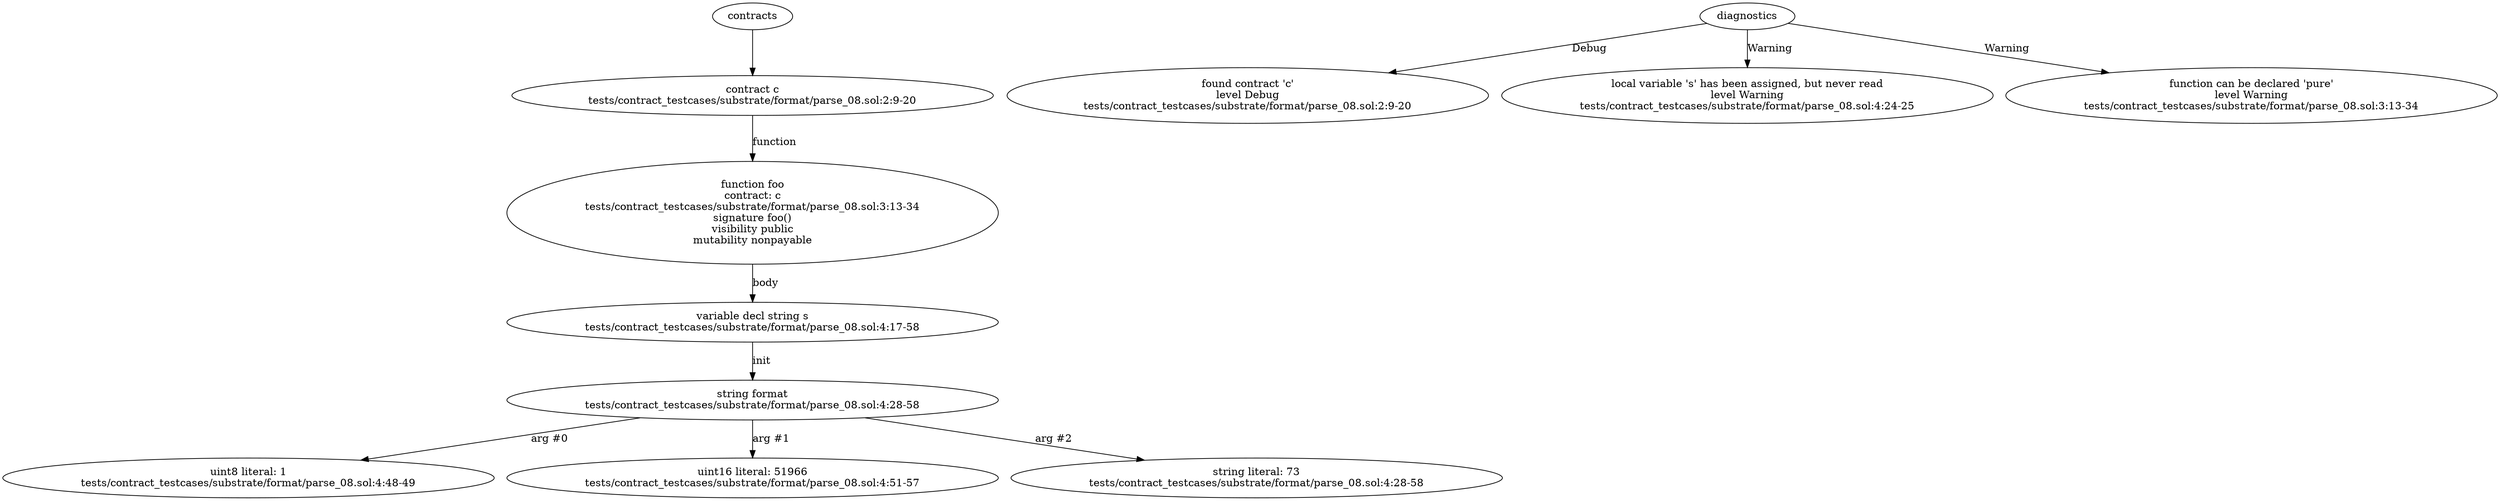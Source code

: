 strict digraph "tests/contract_testcases/substrate/format/parse_08.sol" {
	contract [label="contract c\ntests/contract_testcases/substrate/format/parse_08.sol:2:9-20"]
	foo [label="function foo\ncontract: c\ntests/contract_testcases/substrate/format/parse_08.sol:3:13-34\nsignature foo()\nvisibility public\nmutability nonpayable"]
	var_decl [label="variable decl string s\ntests/contract_testcases/substrate/format/parse_08.sol:4:17-58"]
	string_format [label="string format\ntests/contract_testcases/substrate/format/parse_08.sol:4:28-58"]
	number_literal [label="uint8 literal: 1\ntests/contract_testcases/substrate/format/parse_08.sol:4:48-49"]
	number_literal_6 [label="uint16 literal: 51966\ntests/contract_testcases/substrate/format/parse_08.sol:4:51-57"]
	bytes_literal [label="string literal: 73\ntests/contract_testcases/substrate/format/parse_08.sol:4:28-58"]
	diagnostic [label="found contract 'c'\nlevel Debug\ntests/contract_testcases/substrate/format/parse_08.sol:2:9-20"]
	diagnostic_10 [label="local variable 's' has been assigned, but never read\nlevel Warning\ntests/contract_testcases/substrate/format/parse_08.sol:4:24-25"]
	diagnostic_11 [label="function can be declared 'pure'\nlevel Warning\ntests/contract_testcases/substrate/format/parse_08.sol:3:13-34"]
	contracts -> contract
	contract -> foo [label="function"]
	foo -> var_decl [label="body"]
	var_decl -> string_format [label="init"]
	string_format -> number_literal [label="arg #0"]
	string_format -> number_literal_6 [label="arg #1"]
	string_format -> bytes_literal [label="arg #2"]
	diagnostics -> diagnostic [label="Debug"]
	diagnostics -> diagnostic_10 [label="Warning"]
	diagnostics -> diagnostic_11 [label="Warning"]
}
